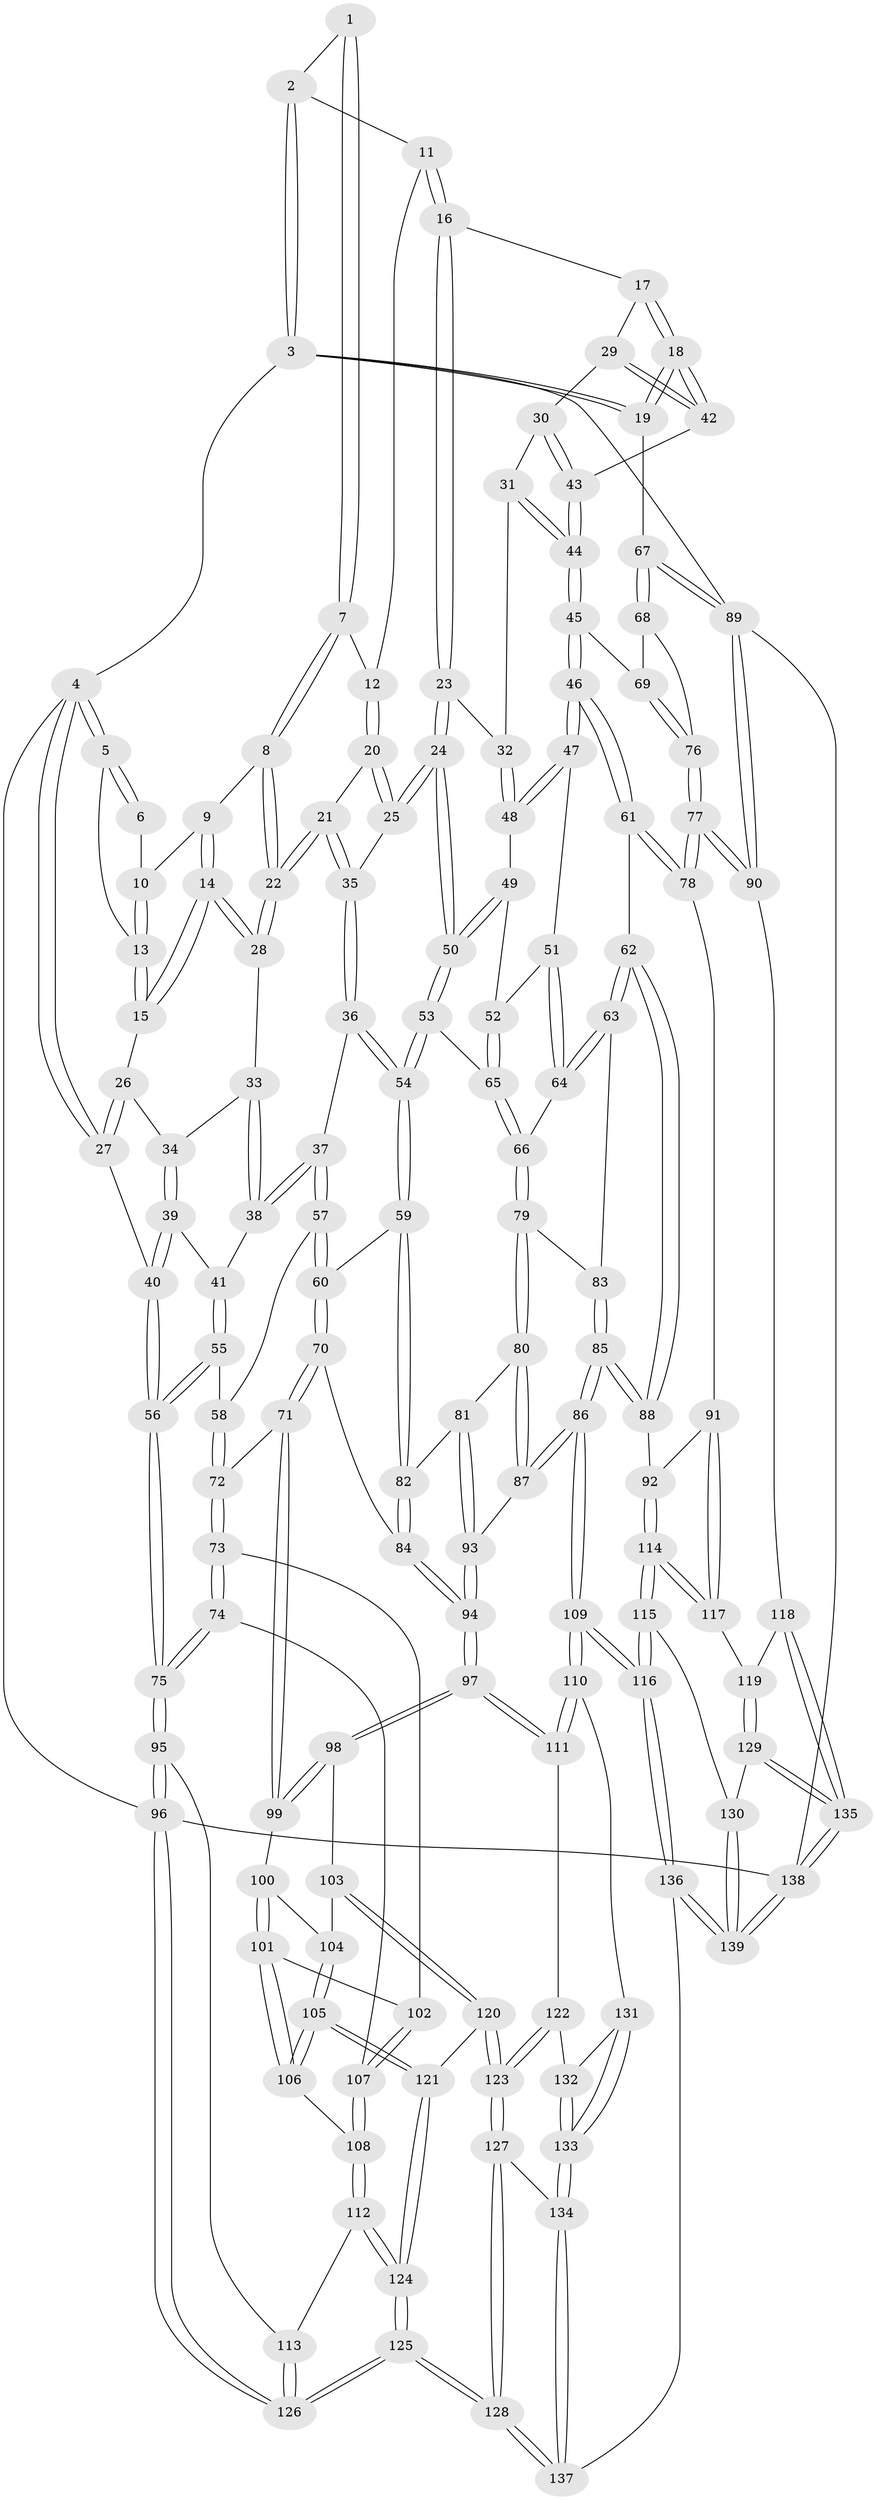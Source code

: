 // coarse degree distribution, {4: 0.4235294117647059, 5: 0.27058823529411763, 8: 0.011764705882352941, 3: 0.15294117647058825, 6: 0.1411764705882353}
// Generated by graph-tools (version 1.1) at 2025/24/03/03/25 07:24:33]
// undirected, 139 vertices, 344 edges
graph export_dot {
graph [start="1"]
  node [color=gray90,style=filled];
  1 [pos="+0.3521617457426932+0"];
  2 [pos="+0.5822806207290151+0"];
  3 [pos="+1+0"];
  4 [pos="+0+0"];
  5 [pos="+0+0"];
  6 [pos="+0+0"];
  7 [pos="+0.2872376047676817+0.08855487813685037"];
  8 [pos="+0.2529555532887773+0.10242240355731062"];
  9 [pos="+0.20546223952426568+0.07130549224502115"];
  10 [pos="+0.1909132842628037+0.055507175379731676"];
  11 [pos="+0.5843408350105591+0"];
  12 [pos="+0.3647342510976706+0.09869577210670542"];
  13 [pos="+0.08828779379516796+0.13223835800829697"];
  14 [pos="+0.12710303755368915+0.1672306513841798"];
  15 [pos="+0.08805542767303683+0.13801770218354387"];
  16 [pos="+0.6089397151729604+0"];
  17 [pos="+0.6252963084781893+0"];
  18 [pos="+1+0.1874617508954592"];
  19 [pos="+1+0.1837245619215813"];
  20 [pos="+0.40826960212855923+0.21127338886991698"];
  21 [pos="+0.2478995836934488+0.20226676234084087"];
  22 [pos="+0.24334549214911913+0.18976506715136307"];
  23 [pos="+0.4851773964394738+0.2181681064471776"];
  24 [pos="+0.45491374114829525+0.25145593992165977"];
  25 [pos="+0.4396556929025564+0.24050421812136133"];
  26 [pos="+0.05753075702503032+0.1575447306987397"];
  27 [pos="+0+0.2631559052697141"];
  28 [pos="+0.1352678686687013+0.18309694157087594"];
  29 [pos="+0.7030384573171932+0.17122813444244564"];
  30 [pos="+0.689452772243171+0.20235126941784487"];
  31 [pos="+0.6808402701450469+0.21787740424223964"];
  32 [pos="+0.6722618856583807+0.23016413917531423"];
  33 [pos="+0.12317849746377289+0.2127228519232886"];
  34 [pos="+0.09045530825156727+0.2249467285552744"];
  35 [pos="+0.23493239656983553+0.28032504470085257"];
  36 [pos="+0.23210944613692852+0.28846375679607206"];
  37 [pos="+0.19167258409113117+0.323887153556677"];
  38 [pos="+0.18388935723536828+0.3204133821714945"];
  39 [pos="+0.059199925216841615+0.25088115761261015"];
  40 [pos="+0+0.2903239014714105"];
  41 [pos="+0.15088084112146516+0.3172213737303789"];
  42 [pos="+1+0.23823993972109583"];
  43 [pos="+0.8371532350003338+0.36732809224724083"];
  44 [pos="+0.8209613245076958+0.3819077080713527"];
  45 [pos="+0.8058115589260914+0.39783459533286486"];
  46 [pos="+0.7890315075007306+0.4079419043148944"];
  47 [pos="+0.6844460441731256+0.3600659935270774"];
  48 [pos="+0.6666918383633015+0.2508820040918389"];
  49 [pos="+0.658154931385117+0.25526941622325605"];
  50 [pos="+0.46049162423708656+0.3140198242909366"];
  51 [pos="+0.6578940989258405+0.37049016393015083"];
  52 [pos="+0.5484992789520797+0.3612290082025257"];
  53 [pos="+0.4573467074080484+0.3672188735986159"];
  54 [pos="+0.43974200328991186+0.3783745924912799"];
  55 [pos="+0+0.3731057867886008"];
  56 [pos="+0+0.3508915473284318"];
  57 [pos="+0.19360097131181897+0.36882603006592024"];
  58 [pos="+0.10351374323289221+0.4330148316524217"];
  59 [pos="+0.4364472605264571+0.38232677516132135"];
  60 [pos="+0.26090066676636386+0.4608515054653806"];
  61 [pos="+0.76541927485746+0.47444536291409284"];
  62 [pos="+0.6838530315913827+0.515627456800931"];
  63 [pos="+0.66446786540788+0.503279409672672"];
  64 [pos="+0.6317469513168739+0.44654428210315344"];
  65 [pos="+0.4585742445384226+0.3678445391889395"];
  66 [pos="+0.5247497449079287+0.4479869259923225"];
  67 [pos="+1+0.3773585094071627"];
  68 [pos="+0.9277879943698892+0.49887665871000514"];
  69 [pos="+0.8222513023038214+0.4157213627879225"];
  70 [pos="+0.2429169634581679+0.5338389100958879"];
  71 [pos="+0.23390242549127485+0.5436469742135028"];
  72 [pos="+0.12066468870636843+0.5402964228378007"];
  73 [pos="+0.08010353913842809+0.5663939141219189"];
  74 [pos="+0+0.5026474909132395"];
  75 [pos="+0+0.4888125980158017"];
  76 [pos="+0.9007820471582187+0.537536681993122"];
  77 [pos="+0.8703916387280555+0.6579938891720657"];
  78 [pos="+0.8547767601228279+0.6545489690803391"];
  79 [pos="+0.545307866547653+0.49959062185147796"];
  80 [pos="+0.49433926227261404+0.559772446446302"];
  81 [pos="+0.43335777362994543+0.5465963732063864"];
  82 [pos="+0.41463685614737494+0.5284523583668329"];
  83 [pos="+0.5488135414668318+0.5025111094155729"];
  84 [pos="+0.36251391222514123+0.5635419045647891"];
  85 [pos="+0.6180972511686156+0.6569599496146427"];
  86 [pos="+0.58721833575521+0.6777315467821302"];
  87 [pos="+0.5264396850101181+0.6609799635266572"];
  88 [pos="+0.6384806457148516+0.6517841193651697"];
  89 [pos="+1+0.7418719123615047"];
  90 [pos="+1+0.7485978324497562"];
  91 [pos="+0.7950521979560928+0.6732777342677077"];
  92 [pos="+0.714323190259045+0.6769067469319651"];
  93 [pos="+0.45245533264599713+0.6676555799030949"];
  94 [pos="+0.3855951703478034+0.6988639265880705"];
  95 [pos="+0+0.789518605226357"];
  96 [pos="+0+1"];
  97 [pos="+0.3852861932429792+0.6992241364031971"];
  98 [pos="+0.3766987237775173+0.7011505261245161"];
  99 [pos="+0.23796093984311933+0.5905756905441928"];
  100 [pos="+0.2297588404718094+0.6119624356769195"];
  101 [pos="+0.18841343072169311+0.6624151926782685"];
  102 [pos="+0.08779143322166844+0.6452666076490851"];
  103 [pos="+0.3650062078384071+0.7092816223829295"];
  104 [pos="+0.25214472009799216+0.6741693915148397"];
  105 [pos="+0.24628386087547494+0.7823537296382371"];
  106 [pos="+0.18734452785200958+0.7299356060900275"];
  107 [pos="+0.0711775797853627+0.688773713278578"];
  108 [pos="+0.059145234871065586+0.7389176852384172"];
  109 [pos="+0.5631344854510345+0.8452644375231287"];
  110 [pos="+0.560237424570367+0.846030921971816"];
  111 [pos="+0.43967753265966086+0.8005329026010707"];
  112 [pos="+0.04947950789553558+0.7500217984475069"];
  113 [pos="+0.04127143641806904+0.751738180835485"];
  114 [pos="+0.6995874690861389+0.8565599222656749"];
  115 [pos="+0.6860516420374788+0.8725541464726201"];
  116 [pos="+0.6246238887025349+0.8838503996394268"];
  117 [pos="+0.7641168602405197+0.8259704157302997"];
  118 [pos="+0.9585362182644795+0.8145772862906404"];
  119 [pos="+0.8662812115514122+0.8422618238436165"];
  120 [pos="+0.2600715405752139+0.7990973284985277"];
  121 [pos="+0.2580204525674496+0.7982442703381213"];
  122 [pos="+0.3551781564650705+0.8845172065547587"];
  123 [pos="+0.3015210023767178+0.8934834512436584"];
  124 [pos="+0.12394198429698479+0.8489491346853836"];
  125 [pos="+0.03295306483727378+1"];
  126 [pos="+0.02791077999979787+1"];
  127 [pos="+0.29845155871817275+0.9022709063956398"];
  128 [pos="+0.04013995109456741+1"];
  129 [pos="+0.7819901556031436+0.932919257103277"];
  130 [pos="+0.7598325955886043+0.9330401691290907"];
  131 [pos="+0.5570079194668934+0.8494486395787483"];
  132 [pos="+0.41349816533163275+0.9123298063143055"];
  133 [pos="+0.4622825198371354+1"];
  134 [pos="+0.4583858559423408+1"];
  135 [pos="+0.8804978581028333+1"];
  136 [pos="+0.6238153915822312+1"];
  137 [pos="+0.4790164916340365+1"];
  138 [pos="+0.9332868633071582+1"];
  139 [pos="+0.674153901066077+1"];
  1 -- 2;
  1 -- 7;
  1 -- 7;
  2 -- 3;
  2 -- 3;
  2 -- 11;
  3 -- 4;
  3 -- 19;
  3 -- 19;
  3 -- 89;
  4 -- 5;
  4 -- 5;
  4 -- 27;
  4 -- 27;
  4 -- 96;
  5 -- 6;
  5 -- 6;
  5 -- 13;
  6 -- 10;
  7 -- 8;
  7 -- 8;
  7 -- 12;
  8 -- 9;
  8 -- 22;
  8 -- 22;
  9 -- 10;
  9 -- 14;
  9 -- 14;
  10 -- 13;
  10 -- 13;
  11 -- 12;
  11 -- 16;
  11 -- 16;
  12 -- 20;
  12 -- 20;
  13 -- 15;
  13 -- 15;
  14 -- 15;
  14 -- 15;
  14 -- 28;
  14 -- 28;
  15 -- 26;
  16 -- 17;
  16 -- 23;
  16 -- 23;
  17 -- 18;
  17 -- 18;
  17 -- 29;
  18 -- 19;
  18 -- 19;
  18 -- 42;
  18 -- 42;
  19 -- 67;
  20 -- 21;
  20 -- 25;
  20 -- 25;
  21 -- 22;
  21 -- 22;
  21 -- 35;
  21 -- 35;
  22 -- 28;
  22 -- 28;
  23 -- 24;
  23 -- 24;
  23 -- 32;
  24 -- 25;
  24 -- 25;
  24 -- 50;
  24 -- 50;
  25 -- 35;
  26 -- 27;
  26 -- 27;
  26 -- 34;
  27 -- 40;
  28 -- 33;
  29 -- 30;
  29 -- 42;
  29 -- 42;
  30 -- 31;
  30 -- 43;
  30 -- 43;
  31 -- 32;
  31 -- 44;
  31 -- 44;
  32 -- 48;
  32 -- 48;
  33 -- 34;
  33 -- 38;
  33 -- 38;
  34 -- 39;
  34 -- 39;
  35 -- 36;
  35 -- 36;
  36 -- 37;
  36 -- 54;
  36 -- 54;
  37 -- 38;
  37 -- 38;
  37 -- 57;
  37 -- 57;
  38 -- 41;
  39 -- 40;
  39 -- 40;
  39 -- 41;
  40 -- 56;
  40 -- 56;
  41 -- 55;
  41 -- 55;
  42 -- 43;
  43 -- 44;
  43 -- 44;
  44 -- 45;
  44 -- 45;
  45 -- 46;
  45 -- 46;
  45 -- 69;
  46 -- 47;
  46 -- 47;
  46 -- 61;
  46 -- 61;
  47 -- 48;
  47 -- 48;
  47 -- 51;
  48 -- 49;
  49 -- 50;
  49 -- 50;
  49 -- 52;
  50 -- 53;
  50 -- 53;
  51 -- 52;
  51 -- 64;
  51 -- 64;
  52 -- 65;
  52 -- 65;
  53 -- 54;
  53 -- 54;
  53 -- 65;
  54 -- 59;
  54 -- 59;
  55 -- 56;
  55 -- 56;
  55 -- 58;
  56 -- 75;
  56 -- 75;
  57 -- 58;
  57 -- 60;
  57 -- 60;
  58 -- 72;
  58 -- 72;
  59 -- 60;
  59 -- 82;
  59 -- 82;
  60 -- 70;
  60 -- 70;
  61 -- 62;
  61 -- 78;
  61 -- 78;
  62 -- 63;
  62 -- 63;
  62 -- 88;
  62 -- 88;
  63 -- 64;
  63 -- 64;
  63 -- 83;
  64 -- 66;
  65 -- 66;
  65 -- 66;
  66 -- 79;
  66 -- 79;
  67 -- 68;
  67 -- 68;
  67 -- 89;
  67 -- 89;
  68 -- 69;
  68 -- 76;
  69 -- 76;
  69 -- 76;
  70 -- 71;
  70 -- 71;
  70 -- 84;
  71 -- 72;
  71 -- 99;
  71 -- 99;
  72 -- 73;
  72 -- 73;
  73 -- 74;
  73 -- 74;
  73 -- 102;
  74 -- 75;
  74 -- 75;
  74 -- 107;
  75 -- 95;
  75 -- 95;
  76 -- 77;
  76 -- 77;
  77 -- 78;
  77 -- 78;
  77 -- 90;
  77 -- 90;
  78 -- 91;
  79 -- 80;
  79 -- 80;
  79 -- 83;
  80 -- 81;
  80 -- 87;
  80 -- 87;
  81 -- 82;
  81 -- 93;
  81 -- 93;
  82 -- 84;
  82 -- 84;
  83 -- 85;
  83 -- 85;
  84 -- 94;
  84 -- 94;
  85 -- 86;
  85 -- 86;
  85 -- 88;
  85 -- 88;
  86 -- 87;
  86 -- 87;
  86 -- 109;
  86 -- 109;
  87 -- 93;
  88 -- 92;
  89 -- 90;
  89 -- 90;
  89 -- 138;
  90 -- 118;
  91 -- 92;
  91 -- 117;
  91 -- 117;
  92 -- 114;
  92 -- 114;
  93 -- 94;
  93 -- 94;
  94 -- 97;
  94 -- 97;
  95 -- 96;
  95 -- 96;
  95 -- 113;
  96 -- 126;
  96 -- 126;
  96 -- 138;
  97 -- 98;
  97 -- 98;
  97 -- 111;
  97 -- 111;
  98 -- 99;
  98 -- 99;
  98 -- 103;
  99 -- 100;
  100 -- 101;
  100 -- 101;
  100 -- 104;
  101 -- 102;
  101 -- 106;
  101 -- 106;
  102 -- 107;
  102 -- 107;
  103 -- 104;
  103 -- 120;
  103 -- 120;
  104 -- 105;
  104 -- 105;
  105 -- 106;
  105 -- 106;
  105 -- 121;
  105 -- 121;
  106 -- 108;
  107 -- 108;
  107 -- 108;
  108 -- 112;
  108 -- 112;
  109 -- 110;
  109 -- 110;
  109 -- 116;
  109 -- 116;
  110 -- 111;
  110 -- 111;
  110 -- 131;
  111 -- 122;
  112 -- 113;
  112 -- 124;
  112 -- 124;
  113 -- 126;
  113 -- 126;
  114 -- 115;
  114 -- 115;
  114 -- 117;
  114 -- 117;
  115 -- 116;
  115 -- 116;
  115 -- 130;
  116 -- 136;
  116 -- 136;
  117 -- 119;
  118 -- 119;
  118 -- 135;
  118 -- 135;
  119 -- 129;
  119 -- 129;
  120 -- 121;
  120 -- 123;
  120 -- 123;
  121 -- 124;
  121 -- 124;
  122 -- 123;
  122 -- 123;
  122 -- 132;
  123 -- 127;
  123 -- 127;
  124 -- 125;
  124 -- 125;
  125 -- 126;
  125 -- 126;
  125 -- 128;
  125 -- 128;
  127 -- 128;
  127 -- 128;
  127 -- 134;
  128 -- 137;
  128 -- 137;
  129 -- 130;
  129 -- 135;
  129 -- 135;
  130 -- 139;
  130 -- 139;
  131 -- 132;
  131 -- 133;
  131 -- 133;
  132 -- 133;
  132 -- 133;
  133 -- 134;
  133 -- 134;
  134 -- 137;
  134 -- 137;
  135 -- 138;
  135 -- 138;
  136 -- 137;
  136 -- 139;
  136 -- 139;
  138 -- 139;
  138 -- 139;
}
